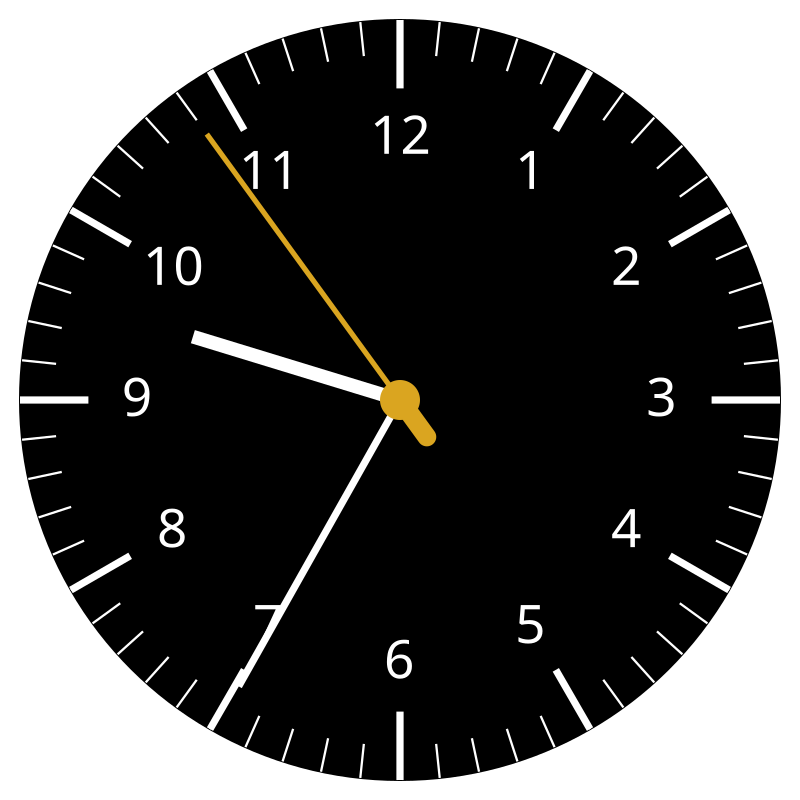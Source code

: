 {
  "$schema": "https://vega.github.io/schema/vega/v6.json",
  "description": "A watch face clock visualization showing the current time.",
  "width": 400,
  "height": 400,
  "signals": [
    {"name": "centerX", "init": "width/2"},
    {"name": "centerY", "init": "height/2"},
    {"name": "radiusRef", "init": "min(width,height)*0.95"},
    {"name": "sizeFactor", "init": "radiusRef/400"},
    {"name": "outerRadius", "init": "radiusRef/2"},
    {"name": "innerRadiusMinutes", "init": "radiusRef/2 - (18 * sizeFactor)"},
    {"name": "innerRadiusHours", "init": "radiusRef/2 - (36 * sizeFactor)"},
    {
      "name": "currentDate",
      "init": "now()",
      "on": [{"events": {"type": "timer", "throttle": 10}, "update": "now()"}]
    },
    {
      "name": "currentHour",
      "init": "hours(currentDate)+minutes(currentDate)/60",
      "on": [
        {
          "events": {"signal": "currentDate"},
          "update": "hours(currentDate)+minutes(currentDate)/60"
        }
      ]
    },
    {
      "name": "currentMinute",
      "init": "minutes(currentDate)+seconds(currentDate)/60",
      "on": [
        {
          "events": {"signal": "currentDate"},
          "update": "minutes(currentDate)+seconds(currentDate)/60"
        }
      ]
    },
    {
      "name": "currentSecond",
      "init": "seconds(currentDate)",
      "on": [
        {"events": {"signal": "currentDate"}, "update": "seconds(currentDate)+milliseconds(currentDate)/1000"}
      ]
    }
  ],
  "data": [
    {
      "name": "hours",
      "transform": [
        {"type": "sequence", "start": 0, "stop": 12, "step": 1, "as": "hour"},
        {
          "type": "formula",
          "expr": "centerX - cos(PI/2 + (datum.hour * PI/6)) * outerRadius",
          "as": "x"
        },
        {
          "type": "formula",
          "expr": "centerY - sin(PI/2 + (datum.hour * PI/6)) * outerRadius",
          "as": "y"
        },
        {
          "type": "formula",
          "expr": "centerX - cos(PI/2 + (datum.hour * PI/6)) * innerRadiusHours",
          "as": "x2"
        },
        {
          "type": "formula",
          "expr": "centerY - sin(PI/2 + (datum.hour * PI/6)) * innerRadiusHours",
          "as": "y2"
        },
        {
          "type": "formula",
          "expr": "centerX - cos(PI/2 + (datum.hour * PI/6)) * (innerRadiusHours - 26 * max(sizeFactor, 0.4))",
          "as": "xHour"
        },
        {
          "type": "formula",
          "expr": "centerY - sin(PI/2 + (datum.hour * PI/6)) * (innerRadiusHours - 26 * max(sizeFactor, 0.4))",
          "as": "yHour"
        }
      ]
    },
    {
      "name": "minutes",
      "transform": [
        {"type": "sequence", "start": 0, "stop": 60, "step": 1, "as": "minute"},
        {
          "type": "formula",
          "expr": "centerX - cos(PI/2 + (datum.minute * PI/30)) * outerRadius",
          "as": "x"
        },
        {
          "type": "formula",
          "expr": "centerY - sin(PI/2 + (datum.minute * PI/30)) * outerRadius",
          "as": "y"
        },
        {
          "type": "formula",
          "expr": "centerX - cos(PI/2 + (datum.minute * PI/30)) * innerRadiusMinutes",
          "as": "x2"
        },
        {
          "type": "formula",
          "expr": "centerY - sin(PI/2 + (datum.minute * PI/30)) * innerRadiusMinutes",
          "as": "y2"
        }
      ]
    }
  ],
  "scales": [
    {
      "name": "hourScale",
      "domain": {"data": "hours", "field": "hour"},
      "range": [0, {"signal": "2*PI"}]
    },
    {
      "name": "minutesScale",
      "domain": {"data": "minutes", "field": "minute"},
      "range": [0, {"signal": "2*PI"}]
    }
  ],
  "marks": [
    {
      "type": "arc",
      "encode": {
        "enter": {
          "x": {"signal": "centerX"},
          "y": {"signal": "centerY"},
          "startAngle": {"value": 0},
          "endAngle": {"signal": "2*PI"},
          "outerRadius": {"signal": "outerRadius"},
          "fill": {"value": "black"},
          "stroke": {"value": "black"}
        }
      }
    },
    {
      "type": "rule",
      "from": {"data": "minutes"},
      "encode": {
        "enter": {
          "x": {"field": "x"},
          "y": {"field": "y"},
          "x2": {"field": "x2"},
          "y2": {"field": "y2"},
          "strokeWidth": {"signal": "pow(2*sizeFactor, 0.2)"},
          "stroke": {"value": "white"}
        }
      }
    },
    {
      "type": "rule",
      "from": {"data": "hours"},
      "encode": {
        "enter": {
          "size": {"signal": "pow(2*sizeFactor, 4)"},
          "x": {"field": "x"},
          "y": {"field": "y"},
          "x2": {"field": "x2"},
          "y2": {"field": "y2"},
          "strokeWidth": {"signal": "pow(2*sizeFactor, 2)"},
          "stroke": {"value": "white"}
        }
      }
    },
    {
      "type": "text",
      "from": {"data": "hours"},
      "encode": {
        "enter": {
          "x": {"field": "xHour"},
          "y": {"field": "yHour"},
          "align": {"value": "center"},
          "fill": {"value": "white"},
          "baseline": {"value": "middle"},
          "text": {"signal": "datum.hour === 0 ? 12 : datum.hour"},
          "fontSize": {"signal": "28*max(sizeFactor, 0.4)"},
          "fontWeight": {"value": "100"}
        }
      }
    },
    {
      "type": "rule",
      "encode": {
        "enter": {
          "x": {"signal": "centerX"},
          "y": {"signal": "centerY"},
          "stroke": {"value": "white"},
          "strokeWidth": {"signal": "pow(2*sizeFactor, 3)"}
        },
        "update": {
          "x2": {"signal": "centerX - cos(PI/2 + (currentHour * PI/6)) * (innerRadiusHours - (50 * sizeFactor))"},
          "y2": {"signal": "centerY - sin(PI/2 + (currentHour * PI/6)) * (innerRadiusHours - (50 * sizeFactor))"}
        }
      }
    },
    {
      "type": "rule",
      "encode": {
        "enter": {
          "x": {"signal": "centerX"},
          "y": {"signal": "centerY"},
          "stroke": {"value": "white"},
          "strokeWidth": {"signal": "pow(2*sizeFactor, 2)"}
        },
        "update": {
          "x2": {"signal": "centerX - cos(PI/2 + (currentMinute * PI/30)) * (innerRadiusHours + (innerRadiusMinutes-innerRadiusHours)/2)"},
          "y2": {"signal": "centerY - sin(PI/2 + (currentMinute * PI/30)) * (innerRadiusHours + (innerRadiusMinutes-innerRadiusHours)/2)"}
        }
      }
    },
    {
      "type": "rule",
      "encode": {
        "enter": {
          "x": {"signal": "centerX"},
          "y": {"signal": "centerY"},
          "stroke": {"value": "goldenrod"},
          "strokeWidth": {"signal": "pow(2*sizeFactor, 1.5)"}
        },
        "update": {
          "x2": {"signal": "centerX - cos(PI/2 + (currentSecond * PI/30)) * (innerRadiusHours + (innerRadiusMinutes-innerRadiusHours)/2)"},
          "y2": {"signal": "centerY - sin(PI/2 + (currentSecond * PI/30)) * (innerRadiusHours + (innerRadiusMinutes-innerRadiusHours)/2)"}
        }
      }
    },
    {
      "type": "rule",
      "encode": {
        "enter": {
          "x": {"signal": "centerX"},
          "y": {"signal": "centerY"},
          "stroke": {"value": "goldenrod"},
          "strokeWidth": {"signal": "pow(2*sizeFactor, 3.5)"},
          "strokeCap": {"value": "round"}
        },
        "update": {
          "x2": {"signal": "centerX - cos(PI*3/2 + (currentSecond * PI/30)) * (24 * sizeFactor)"},
          "y2": {"signal": "centerY - sin(PI*3/2 + (currentSecond * PI/30)) * (24 * sizeFactor)"}
        }
      }
    },
    {
      "type": "arc",
      "encode": {
        "enter": {
          "x": {"signal": "centerX"},
          "y": {"signal": "centerY"},
          "startAngle": {"value": 0},
          "endAngle": {"signal": "2*PI"},
          "outerRadius": {"signal": "10*sizeFactor"},
          "fill": {"value": "goldenrod"},
          "stroke": {"value": "goldenrod"},
          "zIndex": {"value": 1}
        }
      }
    }
  ]
}
